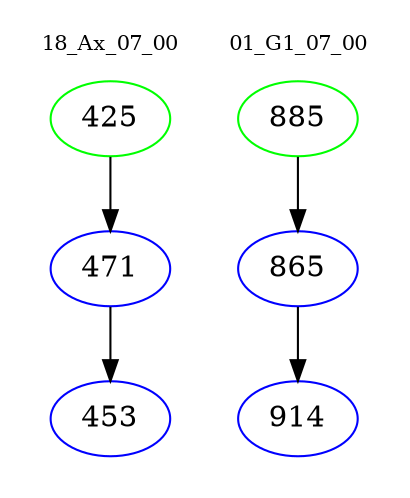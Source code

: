digraph{
subgraph cluster_0 {
color = white
label = "18_Ax_07_00";
fontsize=10;
T0_425 [label="425", color="green"]
T0_425 -> T0_471 [color="black"]
T0_471 [label="471", color="blue"]
T0_471 -> T0_453 [color="black"]
T0_453 [label="453", color="blue"]
}
subgraph cluster_1 {
color = white
label = "01_G1_07_00";
fontsize=10;
T1_885 [label="885", color="green"]
T1_885 -> T1_865 [color="black"]
T1_865 [label="865", color="blue"]
T1_865 -> T1_914 [color="black"]
T1_914 [label="914", color="blue"]
}
}
